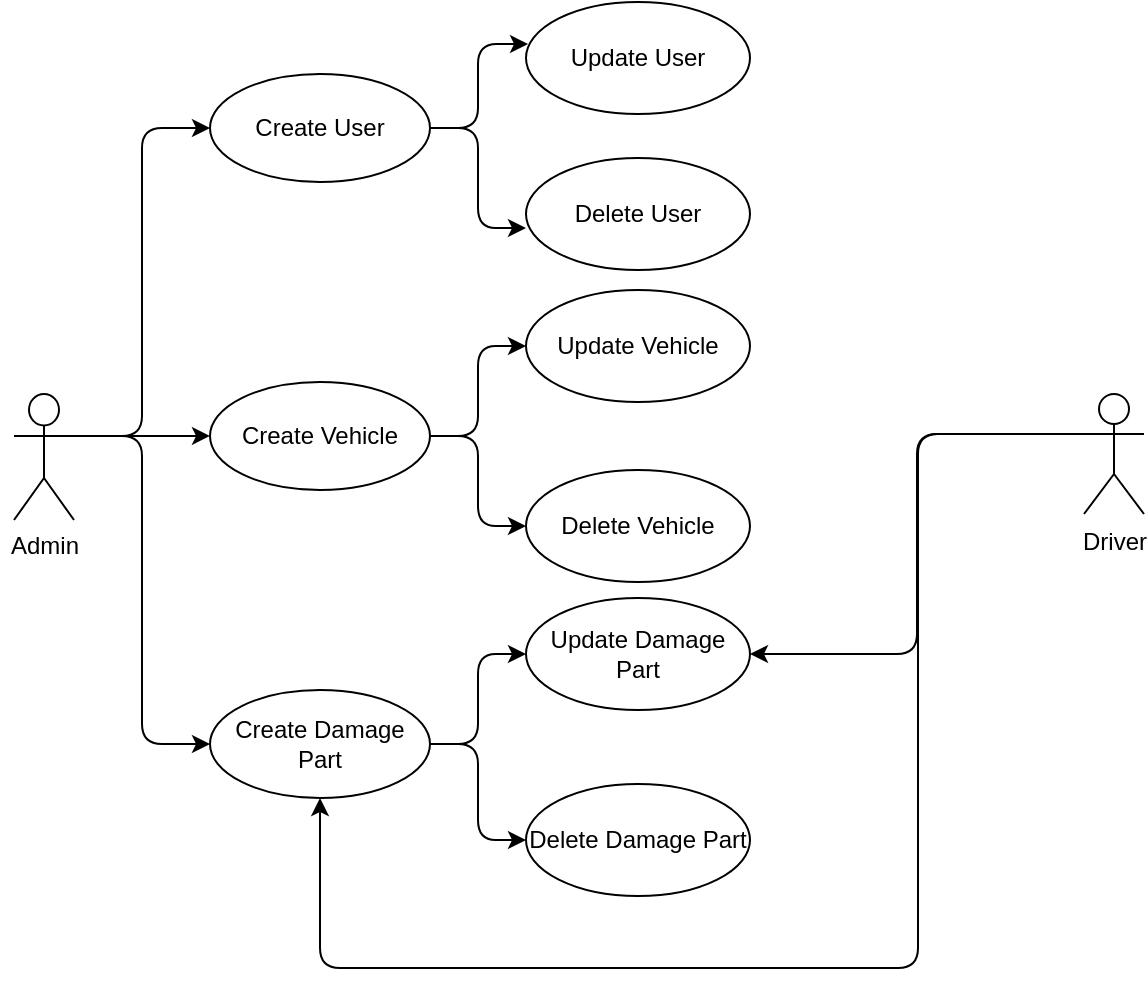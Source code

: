 <mxfile version="17.5.0" type="device" pages="4"><diagram id="oIEPhP7gCar0oI2s9jIM" name="casos-de-usos"><mxGraphModel dx="834" dy="969" grid="0" gridSize="10" guides="1" tooltips="1" connect="1" arrows="1" fold="1" page="1" pageScale="1" pageWidth="827" pageHeight="1169" background="none" math="0" shadow="0"><root><mxCell id="0"/><mxCell id="1" parent="0"/><mxCell id="D7YMgzsIC8wjK4hNxkuz-6" style="edgeStyle=orthogonalEdgeStyle;rounded=1;orthogonalLoop=1;jettySize=auto;html=1;exitX=1;exitY=0.333;exitDx=0;exitDy=0;exitPerimeter=0;entryX=0;entryY=0.5;entryDx=0;entryDy=0;" parent="1" source="D7YMgzsIC8wjK4hNxkuz-1" target="D7YMgzsIC8wjK4hNxkuz-3" edge="1"><mxGeometry relative="1" as="geometry"/></mxCell><mxCell id="D7YMgzsIC8wjK4hNxkuz-7" style="edgeStyle=orthogonalEdgeStyle;rounded=1;orthogonalLoop=1;jettySize=auto;html=1;exitX=1;exitY=0.333;exitDx=0;exitDy=0;exitPerimeter=0;" parent="1" source="D7YMgzsIC8wjK4hNxkuz-1" target="D7YMgzsIC8wjK4hNxkuz-4" edge="1"><mxGeometry relative="1" as="geometry"/></mxCell><mxCell id="D7YMgzsIC8wjK4hNxkuz-8" style="edgeStyle=orthogonalEdgeStyle;rounded=1;orthogonalLoop=1;jettySize=auto;html=1;exitX=1;exitY=0.333;exitDx=0;exitDy=0;exitPerimeter=0;entryX=0;entryY=0.5;entryDx=0;entryDy=0;" parent="1" source="D7YMgzsIC8wjK4hNxkuz-1" target="D7YMgzsIC8wjK4hNxkuz-5" edge="1"><mxGeometry relative="1" as="geometry"/></mxCell><mxCell id="D7YMgzsIC8wjK4hNxkuz-1" value="" style="shape=umlActor;verticalLabelPosition=bottom;verticalAlign=top;html=1;rounded=1;" parent="1" vertex="1"><mxGeometry x="94" y="480" width="30" height="63" as="geometry"/></mxCell><mxCell id="4C2cW0quPHzkzkRYD6al-3" style="edgeStyle=orthogonalEdgeStyle;rounded=1;orthogonalLoop=1;jettySize=auto;html=1;exitX=1;exitY=0.5;exitDx=0;exitDy=0;entryX=0.009;entryY=0.375;entryDx=0;entryDy=0;entryPerimeter=0;" parent="1" source="D7YMgzsIC8wjK4hNxkuz-3" target="4C2cW0quPHzkzkRYD6al-2" edge="1"><mxGeometry relative="1" as="geometry"/></mxCell><mxCell id="4C2cW0quPHzkzkRYD6al-4" style="edgeStyle=orthogonalEdgeStyle;rounded=1;orthogonalLoop=1;jettySize=auto;html=1;exitX=1;exitY=0.5;exitDx=0;exitDy=0;entryX=0;entryY=0.625;entryDx=0;entryDy=0;entryPerimeter=0;" parent="1" source="D7YMgzsIC8wjK4hNxkuz-3" target="4C2cW0quPHzkzkRYD6al-1" edge="1"><mxGeometry relative="1" as="geometry"/></mxCell><mxCell id="D7YMgzsIC8wjK4hNxkuz-3" value="Create User" style="ellipse;whiteSpace=wrap;html=1;rounded=1;" parent="1" vertex="1"><mxGeometry x="192" y="320" width="110" height="54" as="geometry"/></mxCell><mxCell id="4C2cW0quPHzkzkRYD6al-7" style="edgeStyle=orthogonalEdgeStyle;rounded=1;orthogonalLoop=1;jettySize=auto;html=1;exitX=1;exitY=0.5;exitDx=0;exitDy=0;entryX=0;entryY=0.5;entryDx=0;entryDy=0;" parent="1" source="D7YMgzsIC8wjK4hNxkuz-4" target="4C2cW0quPHzkzkRYD6al-5" edge="1"><mxGeometry relative="1" as="geometry"/></mxCell><mxCell id="4C2cW0quPHzkzkRYD6al-8" style="edgeStyle=orthogonalEdgeStyle;rounded=1;orthogonalLoop=1;jettySize=auto;html=1;exitX=1;exitY=0.5;exitDx=0;exitDy=0;entryX=0;entryY=0.5;entryDx=0;entryDy=0;" parent="1" source="D7YMgzsIC8wjK4hNxkuz-4" target="4C2cW0quPHzkzkRYD6al-6" edge="1"><mxGeometry relative="1" as="geometry"/></mxCell><mxCell id="D7YMgzsIC8wjK4hNxkuz-4" value="Create Vehicle" style="ellipse;whiteSpace=wrap;html=1;rounded=1;" parent="1" vertex="1"><mxGeometry x="192" y="474" width="110" height="54" as="geometry"/></mxCell><mxCell id="4C2cW0quPHzkzkRYD6al-15" style="edgeStyle=orthogonalEdgeStyle;rounded=1;orthogonalLoop=1;jettySize=auto;html=1;exitX=1;exitY=0.5;exitDx=0;exitDy=0;entryX=0;entryY=0.5;entryDx=0;entryDy=0;" parent="1" source="D7YMgzsIC8wjK4hNxkuz-5" target="4C2cW0quPHzkzkRYD6al-11" edge="1"><mxGeometry relative="1" as="geometry"/></mxCell><mxCell id="4C2cW0quPHzkzkRYD6al-16" style="edgeStyle=orthogonalEdgeStyle;rounded=1;orthogonalLoop=1;jettySize=auto;html=1;exitX=1;exitY=0.5;exitDx=0;exitDy=0;entryX=0;entryY=0.5;entryDx=0;entryDy=0;" parent="1" source="D7YMgzsIC8wjK4hNxkuz-5" target="4C2cW0quPHzkzkRYD6al-12" edge="1"><mxGeometry relative="1" as="geometry"/></mxCell><mxCell id="D7YMgzsIC8wjK4hNxkuz-5" value="Create Damage Part" style="ellipse;whiteSpace=wrap;html=1;rounded=1;" parent="1" vertex="1"><mxGeometry x="192" y="628" width="110" height="54" as="geometry"/></mxCell><mxCell id="4C2cW0quPHzkzkRYD6al-1" value="Delete User" style="ellipse;whiteSpace=wrap;html=1;rounded=1;" parent="1" vertex="1"><mxGeometry x="350" y="362" width="112" height="56" as="geometry"/></mxCell><mxCell id="4C2cW0quPHzkzkRYD6al-2" value="Update User" style="ellipse;whiteSpace=wrap;html=1;rounded=1;" parent="1" vertex="1"><mxGeometry x="350" y="284" width="112" height="56" as="geometry"/></mxCell><mxCell id="4C2cW0quPHzkzkRYD6al-5" value="Update Vehicle" style="ellipse;whiteSpace=wrap;html=1;rounded=1;" parent="1" vertex="1"><mxGeometry x="350" y="428" width="112" height="56" as="geometry"/></mxCell><mxCell id="4C2cW0quPHzkzkRYD6al-6" value="Delete Vehicle" style="ellipse;whiteSpace=wrap;html=1;rounded=1;" parent="1" vertex="1"><mxGeometry x="350" y="518" width="112" height="56" as="geometry"/></mxCell><mxCell id="4C2cW0quPHzkzkRYD6al-9" value="Admin" style="text;html=1;align=center;verticalAlign=middle;resizable=0;points=[];autosize=1;strokeColor=none;fillColor=none;rounded=1;" parent="1" vertex="1"><mxGeometry x="87" y="547" width="44" height="18" as="geometry"/></mxCell><mxCell id="4C2cW0quPHzkzkRYD6al-11" value="Update Damage Part" style="ellipse;whiteSpace=wrap;html=1;rounded=1;" parent="1" vertex="1"><mxGeometry x="350" y="582" width="112" height="56" as="geometry"/></mxCell><mxCell id="4C2cW0quPHzkzkRYD6al-12" value="Delete Damage Part" style="ellipse;whiteSpace=wrap;html=1;rounded=1;" parent="1" vertex="1"><mxGeometry x="350" y="675" width="112" height="56" as="geometry"/></mxCell><mxCell id="4C2cW0quPHzkzkRYD6al-18" style="edgeStyle=orthogonalEdgeStyle;rounded=1;orthogonalLoop=1;jettySize=auto;html=1;exitX=0;exitY=0.333;exitDx=0;exitDy=0;exitPerimeter=0;entryX=1;entryY=0.5;entryDx=0;entryDy=0;" parent="1" source="4C2cW0quPHzkzkRYD6al-13" target="4C2cW0quPHzkzkRYD6al-11" edge="1"><mxGeometry relative="1" as="geometry"/></mxCell><mxCell id="4C2cW0quPHzkzkRYD6al-21" style="edgeStyle=orthogonalEdgeStyle;rounded=1;orthogonalLoop=1;jettySize=auto;html=1;exitX=0;exitY=0.333;exitDx=0;exitDy=0;exitPerimeter=0;entryX=0.5;entryY=1;entryDx=0;entryDy=0;" parent="1" source="4C2cW0quPHzkzkRYD6al-13" target="D7YMgzsIC8wjK4hNxkuz-5" edge="1"><mxGeometry relative="1" as="geometry"><Array as="points"><mxPoint x="546" y="500"/><mxPoint x="546" y="767"/><mxPoint x="247" y="767"/></Array></mxGeometry></mxCell><mxCell id="4C2cW0quPHzkzkRYD6al-13" value="Driver" style="shape=umlActor;verticalLabelPosition=bottom;verticalAlign=top;html=1;outlineConnect=0;rounded=1;" parent="1" vertex="1"><mxGeometry x="629" y="480" width="30" height="60" as="geometry"/></mxCell></root></mxGraphModel></diagram><diagram id="_etNhBHVyyGtGlCDHec9" name="modelos-de-datos"><mxGraphModel dx="792" dy="921" grid="0" gridSize="10" guides="1" tooltips="1" connect="1" arrows="1" fold="1" page="1" pageScale="1" pageWidth="827" pageHeight="1169" math="0" shadow="0"><root><mxCell id="0"/><mxCell id="1" parent="0"/><mxCell id="QLNnPUO7ZOxxv8ew1MGl-5" value="User" style="swimlane;childLayout=stackLayout;horizontal=1;startSize=30;horizontalStack=0;rounded=1;fontSize=14;fontStyle=0;strokeWidth=2;resizeParent=0;resizeLast=1;shadow=0;dashed=0;align=center;" parent="1" vertex="1"><mxGeometry x="145" y="321" width="160" height="166" as="geometry"/></mxCell><mxCell id="QLNnPUO7ZOxxv8ew1MGl-6" value="+id: ObjectId&#10;+company: ObjectId&#10;+email&#10;+name&#10;+password&#10;+image&#10;+role: [number]&#10;+active: Boolean&#10;+date: date" style="align=left;strokeColor=none;fillColor=none;spacingLeft=4;fontSize=12;verticalAlign=top;resizable=0;rotatable=0;part=1;rounded=1;" parent="QLNnPUO7ZOxxv8ew1MGl-5" vertex="1"><mxGeometry y="30" width="160" height="136" as="geometry"/></mxCell><mxCell id="QLNnPUO7ZOxxv8ew1MGl-7" value="Vehicle" style="swimlane;childLayout=stackLayout;horizontal=1;startSize=30;horizontalStack=0;rounded=1;fontSize=14;fontStyle=0;strokeWidth=2;resizeParent=0;resizeLast=1;shadow=0;dashed=0;align=center;" parent="1" vertex="1"><mxGeometry x="461" y="195" width="169" height="180" as="geometry"/></mxCell><mxCell id="QLNnPUO7ZOxxv8ew1MGl-8" value="+id: ObjectId&#10;+user: ObjectId&#10;+lisense: String&#10;+brand&#10;+model&#10;+frame&#10;+date: Date&#10;+image&#10;+active: Boolean&#10;+parts: [part]" style="align=left;strokeColor=none;fillColor=none;spacingLeft=4;fontSize=12;verticalAlign=top;resizable=0;rotatable=0;part=1;rounded=1;" parent="QLNnPUO7ZOxxv8ew1MGl-7" vertex="1"><mxGeometry y="30" width="169" height="150" as="geometry"/></mxCell><mxCell id="QLNnPUO7ZOxxv8ew1MGl-9" value="Damage part" style="swimlane;childLayout=stackLayout;horizontal=1;startSize=30;horizontalStack=0;rounded=1;fontSize=14;fontStyle=0;strokeWidth=2;resizeParent=0;resizeLast=1;shadow=0;dashed=0;align=center;" parent="1" vertex="1"><mxGeometry x="467" y="434" width="163" height="140" as="geometry"/></mxCell><mxCell id="QLNnPUO7ZOxxv8ew1MGl-10" value="+id: ObjectId&#10;+user: ObjectId&#10;+vehicle: ObjectId&#10;+description&#10;+image&#10;+state: [number]&#10;+date: Date" style="align=left;strokeColor=none;fillColor=none;spacingLeft=4;fontSize=12;verticalAlign=top;resizable=0;rotatable=0;part=1;rounded=1;" parent="QLNnPUO7ZOxxv8ew1MGl-9" vertex="1"><mxGeometry y="30" width="163" height="110" as="geometry"/></mxCell><mxCell id="AbtYIboIdhxdlBiYTwuq-1" value="" style="edgeStyle=entityRelationEdgeStyle;fontSize=12;html=1;endArrow=ERoneToMany;rounded=1;entryX=0;entryY=0.25;entryDx=0;entryDy=0;exitX=1;exitY=0.25;exitDx=0;exitDy=0;" parent="1" source="QLNnPUO7ZOxxv8ew1MGl-6" target="QLNnPUO7ZOxxv8ew1MGl-7" edge="1"><mxGeometry width="100" height="100" relative="1" as="geometry"><mxPoint x="358" y="327" as="sourcePoint"/><mxPoint x="458" y="227" as="targetPoint"/></mxGeometry></mxCell><mxCell id="AbtYIboIdhxdlBiYTwuq-2" value="" style="edgeStyle=entityRelationEdgeStyle;fontSize=12;html=1;endArrow=ERoneToMany;rounded=1;entryX=0.006;entryY=0.125;entryDx=0;entryDy=0;entryPerimeter=0;exitX=1;exitY=0.25;exitDx=0;exitDy=0;" parent="1" source="QLNnPUO7ZOxxv8ew1MGl-6" target="QLNnPUO7ZOxxv8ew1MGl-10" edge="1"><mxGeometry width="100" height="100" relative="1" as="geometry"><mxPoint x="394" y="498" as="sourcePoint"/><mxPoint x="460.972" y="264.995" as="targetPoint"/></mxGeometry></mxCell><mxCell id="AbtYIboIdhxdlBiYTwuq-4" value="" style="edgeStyle=elbowEdgeStyle;fontSize=12;html=1;endArrow=ERoneToMany;rounded=1;entryX=1.006;entryY=0.127;entryDx=0;entryDy=0;entryPerimeter=0;exitX=1;exitY=0.75;exitDx=0;exitDy=0;" parent="1" target="QLNnPUO7ZOxxv8ew1MGl-9" edge="1" source="QLNnPUO7ZOxxv8ew1MGl-8"><mxGeometry width="100" height="100" relative="1" as="geometry"><mxPoint x="631" y="385" as="sourcePoint"/><mxPoint x="752" y="241" as="targetPoint"/><Array as="points"><mxPoint x="655" y="391"/></Array></mxGeometry></mxCell><mxCell id="L_STt0w3zhcvtiaIbWxO-1" value="Company" style="swimlane;childLayout=stackLayout;horizontal=1;startSize=30;horizontalStack=0;rounded=1;fontSize=14;fontStyle=0;strokeWidth=2;resizeParent=0;resizeLast=1;shadow=0;dashed=0;align=center;" vertex="1" parent="1"><mxGeometry x="145" y="122" width="160" height="169" as="geometry"/></mxCell><mxCell id="L_STt0w3zhcvtiaIbWxO-2" value="+id: ObjectId&#10;+businessName&#10;+cif&#10;+name&#10;+email&#10;+password&#10;+role: [number]&#10;+active: Boolean&#10;+date: date" style="align=left;strokeColor=none;fillColor=none;spacingLeft=4;fontSize=12;verticalAlign=top;resizable=0;rotatable=0;part=1;rounded=1;" vertex="1" parent="L_STt0w3zhcvtiaIbWxO-1"><mxGeometry y="30" width="160" height="139" as="geometry"/></mxCell><mxCell id="4MRF_Gj1V7_v9hOYYyqb-1" style="edgeStyle=orthogonalEdgeStyle;rounded=0;orthogonalLoop=1;jettySize=auto;html=1;entryX=0.5;entryY=0;entryDx=0;entryDy=0;" edge="1" parent="1" source="L_STt0w3zhcvtiaIbWxO-2" target="QLNnPUO7ZOxxv8ew1MGl-5"><mxGeometry relative="1" as="geometry"/></mxCell></root></mxGraphModel></diagram><diagram id="iSQredaJmyoCwS5xZuBb" name="bloques"><mxGraphModel dx="586" dy="978" grid="0" gridSize="10" guides="1" tooltips="1" connect="1" arrows="1" fold="1" page="1" pageScale="1" pageWidth="827" pageHeight="1169" math="0" shadow="0"><root><mxCell id="0"/><mxCell id="1" parent="0"/><mxCell id="pFMYCuxJ-6RLxUqVMEuO-6" style="edgeStyle=orthogonalEdgeStyle;rounded=1;orthogonalLoop=1;jettySize=auto;html=1;exitX=0;exitY=0;exitDx=55;exitDy=0;exitPerimeter=0;entryX=0.458;entryY=0.994;entryDx=0;entryDy=0;entryPerimeter=0;" parent="1" source="pFMYCuxJ-6RLxUqVMEuO-1" target="pFMYCuxJ-6RLxUqVMEuO-2" edge="1"><mxGeometry relative="1" as="geometry"/></mxCell><mxCell id="pFMYCuxJ-6RLxUqVMEuO-1" value="Client-Side" style="verticalAlign=top;align=left;spacingTop=8;spacingLeft=2;spacingRight=12;shape=cube;size=10;direction=south;fontStyle=4;html=1;rounded=1;" parent="1" vertex="1"><mxGeometry x="49" y="267" width="198" height="120" as="geometry"/></mxCell><mxCell id="pFMYCuxJ-6RLxUqVMEuO-2" value="Server-Side" style="verticalAlign=top;align=left;spacingTop=8;spacingLeft=2;spacingRight=12;shape=cube;size=10;direction=south;fontStyle=4;html=1;rounded=1;" parent="1" vertex="1"><mxGeometry x="302" y="267" width="285" height="122" as="geometry"/></mxCell><mxCell id="pFMYCuxJ-6RLxUqVMEuO-3" value="logic&#10;(fetch)" style="shape=module;align=left;spacingLeft=20;align=center;verticalAlign=top;rounded=1;" parent="1" vertex="1"><mxGeometry x="145" y="313" width="87" height="51" as="geometry"/></mxCell><mxCell id="pFMYCuxJ-6RLxUqVMEuO-4" value="App&#10;(React)" style="shape=module;align=left;spacingLeft=20;align=center;verticalAlign=top;rounded=1;" parent="1" vertex="1"><mxGeometry x="51" y="313" width="88" height="51" as="geometry"/></mxCell><mxCell id="pFMYCuxJ-6RLxUqVMEuO-7" value="Logic&#10;(Mongoose)" style="shape=module;align=left;spacingLeft=20;align=center;verticalAlign=top;rounded=1;" parent="1" vertex="1"><mxGeometry x="448" y="313" width="120" height="50" as="geometry"/></mxCell><mxCell id="pFMYCuxJ-6RLxUqVMEuO-9" value="API&#10;(Node/Express)" style="shape=module;align=left;spacingLeft=20;align=center;verticalAlign=top;rounded=1;" parent="1" vertex="1"><mxGeometry x="310" y="313" width="120" height="50" as="geometry"/></mxCell><mxCell id="pFMYCuxJ-6RLxUqVMEuO-10" value="Database&lt;br&gt;(Mongo)" style="shape=datastore;whiteSpace=wrap;html=1;rounded=1;" parent="1" vertex="1"><mxGeometry x="656" y="282" width="90" height="92" as="geometry"/></mxCell><mxCell id="pFMYCuxJ-6RLxUqVMEuO-12" value="" style="endArrow=block;endFill=1;html=1;edgeStyle=orthogonalEdgeStyle;align=left;verticalAlign=top;rounded=1;entryX=0;entryY=0.5;entryDx=0;entryDy=0;" parent="1" target="pFMYCuxJ-6RLxUqVMEuO-10" edge="1"><mxGeometry x="-1" relative="1" as="geometry"><mxPoint x="586" y="327.5" as="sourcePoint"/><mxPoint x="746" y="327.5" as="targetPoint"/></mxGeometry></mxCell></root></mxGraphModel></diagram><diagram id="_Kn0SCRFAIYxpZhiE015" name="diagrama-de-flujo"><mxGraphModel dx="1413" dy="978" grid="0" gridSize="10" guides="1" tooltips="1" connect="1" arrows="1" fold="1" page="1" pageScale="1" pageWidth="827" pageHeight="1169" math="0" shadow="0"><root><mxCell id="0"/><mxCell id="1" parent="0"/><mxCell id="tECmB0ZD7pGnS2x179FY-8" value="" style="edgeStyle=orthogonalEdgeStyle;rounded=1;orthogonalLoop=1;jettySize=auto;html=1;" parent="1" source="tECmB0ZD7pGnS2x179FY-1" target="tECmB0ZD7pGnS2x179FY-7" edge="1"><mxGeometry relative="1" as="geometry"/></mxCell><mxCell id="tECmB0ZD7pGnS2x179FY-1" value="Landing" style="rounded=1;whiteSpace=wrap;html=1;arcSize=50;" parent="1" vertex="1"><mxGeometry x="-484" y="26" width="124" height="36" as="geometry"/></mxCell><mxCell id="tECmB0ZD7pGnS2x179FY-10" value="" style="edgeStyle=orthogonalEdgeStyle;rounded=1;orthogonalLoop=1;jettySize=auto;html=1;" parent="1" source="tECmB0ZD7pGnS2x179FY-7" target="tECmB0ZD7pGnS2x179FY-9" edge="1"><mxGeometry relative="1" as="geometry"/></mxCell><mxCell id="tECmB0ZD7pGnS2x179FY-12" value="" style="edgeStyle=orthogonalEdgeStyle;rounded=1;orthogonalLoop=1;jettySize=auto;html=1;" parent="1" source="tECmB0ZD7pGnS2x179FY-7" target="tECmB0ZD7pGnS2x179FY-11" edge="1"><mxGeometry relative="1" as="geometry"/></mxCell><mxCell id="tECmB0ZD7pGnS2x179FY-7" value="Login / Register" style="rhombus;whiteSpace=wrap;html=1;rounded=1;arcSize=0;" parent="1" vertex="1"><mxGeometry x="-462" y="89" width="80" height="80" as="geometry"/></mxCell><mxCell id="tECmB0ZD7pGnS2x179FY-14" value="" style="edgeStyle=orthogonalEdgeStyle;rounded=1;orthogonalLoop=1;jettySize=auto;html=1;" parent="1" source="tECmB0ZD7pGnS2x179FY-9" target="tECmB0ZD7pGnS2x179FY-13" edge="1"><mxGeometry relative="1" as="geometry"/></mxCell><mxCell id="tECmB0ZD7pGnS2x179FY-9" value="Login" style="whiteSpace=wrap;html=1;rounded=1;arcSize=0;" parent="1" vertex="1"><mxGeometry x="-605" y="108" width="89" height="42" as="geometry"/></mxCell><mxCell id="tECmB0ZD7pGnS2x179FY-15" style="edgeStyle=orthogonalEdgeStyle;rounded=1;orthogonalLoop=1;jettySize=auto;html=1;entryX=0.75;entryY=1;entryDx=0;entryDy=0;" parent="1" source="tECmB0ZD7pGnS2x179FY-11" target="tECmB0ZD7pGnS2x179FY-9" edge="1"><mxGeometry relative="1" as="geometry"><Array as="points"><mxPoint x="-283" y="181"/><mxPoint x="-538" y="181"/></Array></mxGeometry></mxCell><mxCell id="tECmB0ZD7pGnS2x179FY-11" value="Register" style="whiteSpace=wrap;html=1;rounded=1;arcSize=0;" parent="1" vertex="1"><mxGeometry x="-328" y="108" width="89" height="42" as="geometry"/></mxCell><mxCell id="f9lnaJPbaXbJEgT6Seoz-3" value="" style="edgeStyle=orthogonalEdgeStyle;rounded=1;orthogonalLoop=1;jettySize=auto;html=1;" parent="1" source="tECmB0ZD7pGnS2x179FY-13" target="f9lnaJPbaXbJEgT6Seoz-2" edge="1"><mxGeometry relative="1" as="geometry"/></mxCell><mxCell id="f9lnaJPbaXbJEgT6Seoz-5" value="" style="edgeStyle=orthogonalEdgeStyle;rounded=1;orthogonalLoop=1;jettySize=auto;html=1;" parent="1" source="tECmB0ZD7pGnS2x179FY-13" target="f9lnaJPbaXbJEgT6Seoz-4" edge="1"><mxGeometry relative="1" as="geometry"/></mxCell><mxCell id="f9lnaJPbaXbJEgT6Seoz-11" value="" style="edgeStyle=orthogonalEdgeStyle;rounded=1;orthogonalLoop=1;jettySize=auto;html=1;" parent="1" source="tECmB0ZD7pGnS2x179FY-13" target="f9lnaJPbaXbJEgT6Seoz-10" edge="1"><mxGeometry relative="1" as="geometry"/></mxCell><mxCell id="cAGv4WSZifpFjCJv9ZyK-2" value="" style="edgeStyle=orthogonalEdgeStyle;rounded=1;orthogonalLoop=1;jettySize=auto;html=1;" parent="1" source="tECmB0ZD7pGnS2x179FY-13" target="cAGv4WSZifpFjCJv9ZyK-1" edge="1"><mxGeometry relative="1" as="geometry"/></mxCell><mxCell id="tECmB0ZD7pGnS2x179FY-13" value="Home" style="whiteSpace=wrap;html=1;rounded=1;arcSize=0;" parent="1" vertex="1"><mxGeometry x="-605" y="200" width="89" height="42" as="geometry"/></mxCell><mxCell id="f9lnaJPbaXbJEgT6Seoz-2" value="Register vehicle" style="whiteSpace=wrap;html=1;rounded=1;arcSize=0;" parent="1" vertex="1"><mxGeometry x="-787" y="302" width="119" height="50" as="geometry"/></mxCell><mxCell id="f9lnaJPbaXbJEgT6Seoz-4" value="Register driver" style="whiteSpace=wrap;html=1;rounded=1;arcSize=0;" parent="1" vertex="1"><mxGeometry x="-620" y="302" width="119" height="50" as="geometry"/></mxCell><mxCell id="f9lnaJPbaXbJEgT6Seoz-10" value="Search vehicle" style="whiteSpace=wrap;html=1;rounded=1;arcSize=0;" parent="1" vertex="1"><mxGeometry x="-453" y="302" width="119" height="50" as="geometry"/></mxCell><mxCell id="cAGv4WSZifpFjCJv9ZyK-1" value="Search part" style="whiteSpace=wrap;html=1;rounded=1;arcSize=0;" parent="1" vertex="1"><mxGeometry x="-286" y="302" width="119" height="50" as="geometry"/></mxCell></root></mxGraphModel></diagram></mxfile>